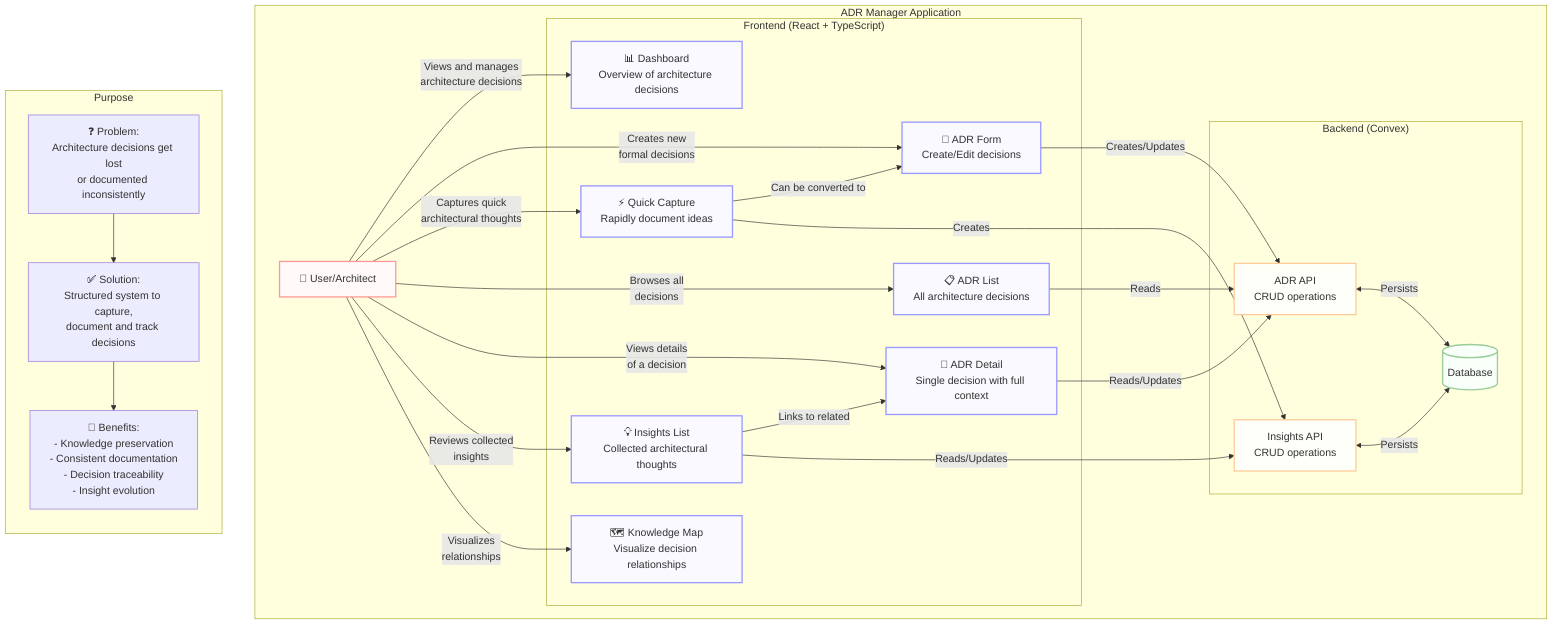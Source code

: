 graph TD
    subgraph "ADR Manager Application"
        User["👤 User/Architect"]
        
        subgraph "Frontend (React + TypeScript)"
            Dashboard["📊 Dashboard<br>Overview of architecture decisions"]
            ADRList["📋 ADR List<br>All architecture decisions"]
            ADRDetail["📄 ADR Detail<br>Single decision with full context"]
            ADRForm["📝 ADR Form<br>Create/Edit decisions"]
            InsightsList["💡 Insights List<br>Collected architectural thoughts"]
            QuickCapture["⚡ Quick Capture<br>Rapidly document ideas"]
            Map["🗺️ Knowledge Map<br>Visualize decision relationships"]
        end
        
        subgraph "Backend (Convex)"
            DB[(Database)]
            ADRsAPI["ADR API<br>CRUD operations"]
            InsightsAPI["Insights API<br>CRUD operations"]
        end
        
        User -->|"Views and manages<br>architecture decisions"| Dashboard
        User -->|"Creates new<br>formal decisions"| ADRForm
        User -->|"Captures quick<br>architectural thoughts"| QuickCapture
        User -->|"Browses all<br>decisions"| ADRList
        User -->|"Views details<br>of a decision"| ADRDetail
        User -->|"Reviews collected<br>insights"| InsightsList
        User -->|"Visualizes<br>relationships"| Map
        
        QuickCapture -->|"Can be converted to"| ADRForm
        InsightsList -->|"Links to related"| ADRDetail
        
        ADRForm -->|"Creates/Updates"| ADRsAPI
        ADRDetail -->|"Reads/Updates"| ADRsAPI
        ADRList -->|"Reads"| ADRsAPI
        QuickCapture -->|"Creates"| InsightsAPI
        InsightsList -->|"Reads/Updates"| InsightsAPI
        
        ADRsAPI <-->|"Persists"| DB
        InsightsAPI <-->|"Persists"| DB
        
        classDef frontend fill:#f9f9ff,stroke:#9999ff,stroke-width:2px;
        classDef backend fill:#fffff9,stroke:#ffcc99,stroke-width:2px;
        classDef database fill:#f9fff9,stroke:#99cc99,stroke-width:2px;
        classDef user fill:#fff9f9,stroke:#ff9999,stroke-width:2px;
        
        class Dashboard,ADRList,ADRDetail,ADRForm,InsightsList,QuickCapture,Map frontend;
        class ADRsAPI,InsightsAPI backend;
        class DB database;
        class User user;
    end

    subgraph "Purpose"
        direction TB
        Problem["❓ Problem:<br>Architecture decisions get lost<br>or documented inconsistently"]
        Solution["✅ Solution:<br>Structured system to capture,<br>document and track decisions"]
        Benefits["🌟 Benefits:<br>- Knowledge preservation<br>- Consistent documentation<br>- Decision traceability<br>- Insight evolution"]
        
        Problem --> Solution --> Benefits
    end